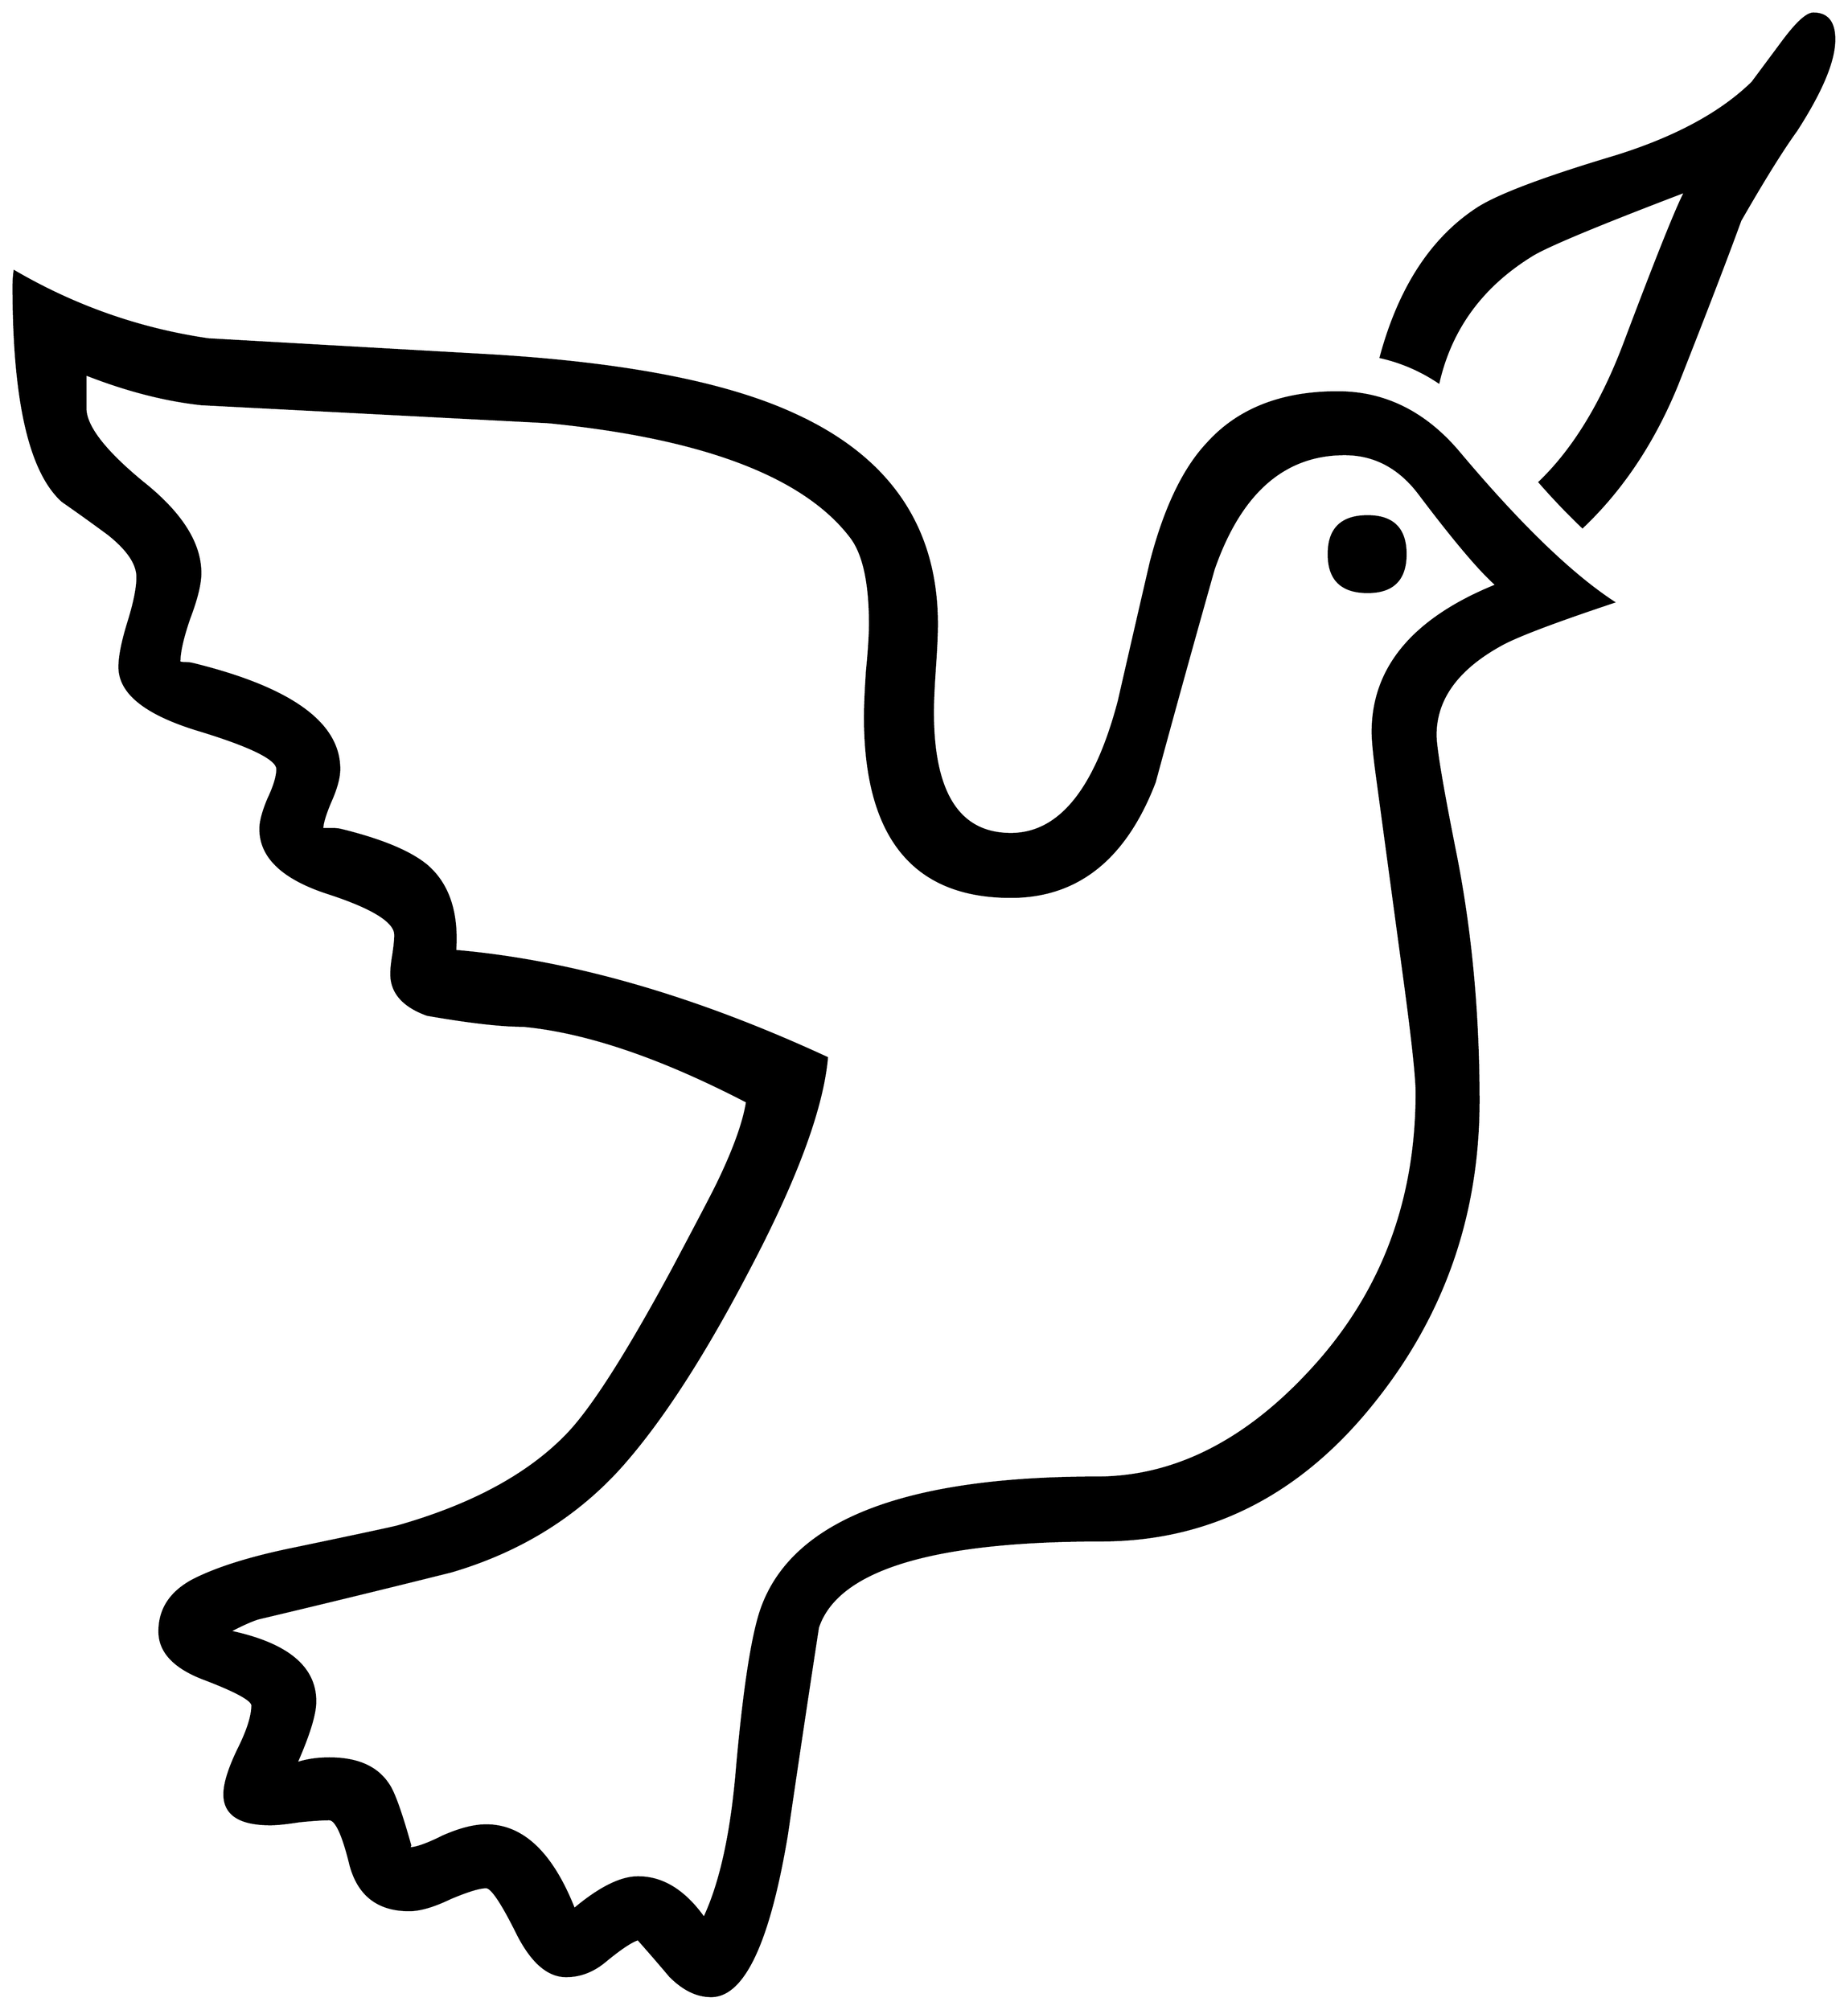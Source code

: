 


\begin{tikzpicture}[y=0.80pt, x=0.80pt, yscale=-1.0, xscale=1.0, inner sep=0pt, outer sep=0pt]
\begin{scope}[shift={(100.0,1706.0)},nonzero rule]
  \path[draw=.,fill=.,line width=1.600pt] (1935.0,-1548.0) ..
    controls (1935.0,-1526.667) and (1922.333,-1496.333) ..
    (1897.0,-1457.0) .. controls (1883.0,-1437.667) and
    (1864.333,-1407.667) .. (1841.0,-1367.0) .. controls
    (1827.667,-1330.333) and (1806.667,-1275.667) .. (1778.0,-1203.0) ..
    controls (1754.667,-1145.667) and (1723.0,-1098.0) ..
    (1683.0,-1060.0) .. controls (1668.333,-1074.0) and
    (1654.0,-1089.0) .. (1640.0,-1105.0) .. controls
    (1674.0,-1137.667) and (1702.333,-1184.0) .. (1725.0,-1244.0) ..
    controls (1757.667,-1330.667) and (1778.0,-1381.333) ..
    (1786.0,-1396.0) .. controls (1702.0,-1364.0) and
    (1651.333,-1343.0) .. (1634.0,-1333.0) .. controls
    (1583.333,-1302.333) and (1551.667,-1259.667) .. (1539.0,-1205.0) ..
    controls (1521.0,-1217.0) and (1501.667,-1225.333) ..
    (1481.0,-1230.0) .. controls (1499.667,-1299.333) and
    (1532.0,-1349.0) .. (1578.0,-1379.0) .. controls
    (1598.667,-1392.333) and (1644.667,-1409.667) .. (1716.0,-1431.0) ..
    controls (1776.0,-1449.667) and (1821.667,-1474.333) ..
    (1853.0,-1505.0) .. controls (1853.0,-1505.0) and
    (1862.667,-1518.0) .. (1882.0,-1544.0) .. controls
    (1896.667,-1564.0) and (1907.333,-1574.0) .. (1914.0,-1574.0) ..
    controls (1928.0,-1574.0) and (1935.0,-1565.333) ..
    (1935.0,-1548.0) -- cycle(1714.0,-985.0) .. controls
    (1654.0,-965.0) and (1616.333,-950.667) .. (1601.0,-942.0) ..
    controls (1557.667,-918.0) and (1536.0,-888.0) ..
    (1536.0,-852.0) .. controls (1536.0,-839.333) and
    (1542.667,-799.667) .. (1556.0,-733.0) .. controls
    (1571.333,-655.667) and (1579.0,-573.333) .. (1579.0,-486.0) ..
    controls (1579.0,-373.333) and (1544.667,-273.667) ..
    (1476.0,-187.0) .. controls (1402.0,-93.0) and
    (1310.333,-46.0) .. (1201.0,-46.0) .. controls (1031.667,-46.0)
    and (937.333,-17.0) .. (918.0,41.0) .. controls (907.333,110.333)
    and (897.0,179.333) .. (887.0,248.0) .. controls (869.0,356.0)
    and (843.667,410.0) .. (811.0,410.0) .. controls (797.0,410.0)
    and (783.333,403.333) .. (770.0,390.0) .. controls (759.333,377.333)
    and (748.667,365.0) .. (738.0,353.0) .. controls (731.333,355.0)
    and (720.333,362.333) .. (705.0,375.0) .. controls (693.0,385.0)
    and (680.0,390.0) .. (666.0,390.0) .. controls (647.333,390.0)
    and (630.667,375.0) .. (616.0,345.0) .. controls (601.333,315.667)
    and (591.333,301.0) .. (586.0,301.0) .. controls (579.333,301.0)
    and (567.333,304.667) .. (550.0,312.0) .. controls (533.333,320.0)
    and (519.667,324.0) .. (509.0,324.0) .. controls (477.667,324.0)
    and (458.0,308.667) .. (450.0,278.0) .. controls (442.667,248.0)
    and (435.667,233.0) .. (429.0,233.0) .. controls (422.333,233.0)
    and (412.333,233.667) .. (399.0,235.0) .. controls (386.333,237.0)
    and (376.667,238.0) .. (370.0,238.0) .. controls (339.333,238.0)
    and (324.0,228.0) .. (324.0,208.0) .. controls (324.0,197.333)
    and (328.667,182.333) .. (338.0,163.0) .. controls (347.333,144.333)
    and (352.0,129.667) .. (352.0,119.0) .. controls (352.0,113.667)
    and (336.333,105.0) .. (305.0,93.0) .. controls (274.333,81.667)
    and (259.0,65.667) .. (259.0,45.0) .. controls (259.0,22.333)
    and (270.667,5.0) .. (294.0,-7.0) .. controls (318.0,-19.0)
    and (351.333,-29.333) .. (394.0,-38.0) .. controls (454.667,-50.667)
    and (489.0,-58.0) .. (497.0,-60.0) .. controls (572.333,-81.333)
    and (629.333,-112.333) .. (668.0,-153.0) .. controls
    (692.667,-179.0) and (727.667,-234.0) .. (773.0,-318.0) ..
    controls (795.667,-360.667) and (810.0,-388.0) .. (816.0,-400.0)
    .. controls (833.333,-435.333) and (843.667,-463.667) ..
    (847.0,-485.0) .. controls (761.0,-529.667) and (686.333,-555.0)
    .. (623.0,-561.0) .. controls (601.0,-561.0) and
    (569.0,-564.667) .. (527.0,-572.0) .. controls (503.0,-580.667)
    and (491.0,-594.333) .. (491.0,-613.0) .. controls
    (491.0,-617.667) and (491.667,-624.0) .. (493.0,-632.0) ..
    controls (494.333,-640.667) and (495.0,-647.333) .. (495.0,-652.0)
    .. controls (495.0,-665.333) and (472.333,-679.333) ..
    (427.0,-694.0) .. controls (382.333,-708.667) and (360.0,-730.0)
    .. (360.0,-758.0) .. controls (360.0,-765.333) and
    (362.667,-775.333) .. (368.0,-788.0) .. controls (374.0,-800.667)
    and (377.0,-810.667) .. (377.0,-818.0) .. controls
    (377.0,-828.0) and (350.667,-841.0) .. (298.0,-857.0) ..
    controls (245.333,-873.0) and (219.0,-894.0) .. (219.0,-920.0)
    .. controls (219.0,-930.667) and (222.0,-945.667) ..
    (228.0,-965.0) .. controls (234.0,-984.333) and (237.0,-999.333)
    .. (237.0,-1010.0) .. controls (237.0,-1023.333) and
    (227.333,-1037.667) .. (208.0,-1053.0) .. controls
    (192.667,-1064.333) and (177.333,-1075.333) .. (162.0,-1086.0) ..
    controls (129.333,-1115.333) and (113.0,-1187.0) ..
    (113.0,-1301.0) .. controls (113.0,-1306.333) and
    (113.333,-1311.333) .. (114.0,-1316.0) .. controls
    (174.667,-1280.667) and (239.333,-1258.0) .. (308.0,-1248.0) ..
    controls (402.0,-1242.667) and (496.0,-1237.333) ..
    (590.0,-1232.0) .. controls (724.667,-1224.0) and
    (826.0,-1204.333) .. (894.0,-1173.0) .. controls
    (989.333,-1129.667) and (1037.0,-1059.667) .. (1037.0,-963.0) ..
    controls (1037.0,-953.0) and (1036.333,-938.333) ..
    (1035.0,-919.0) .. controls (1033.667,-899.667) and
    (1033.0,-885.0) .. (1033.0,-875.0) .. controls
    (1033.0,-793.667) and (1059.0,-753.0) .. (1111.0,-753.0) ..
    controls (1159.667,-753.0) and (1195.667,-797.333) ..
    (1219.0,-886.0) .. controls (1229.667,-932.667) and
    (1240.333,-979.0) .. (1251.0,-1025.0) .. controls
    (1265.0,-1079.0) and (1284.0,-1118.667) .. (1308.0,-1144.0) ..
    controls (1338.667,-1178.0) and (1382.0,-1195.0) ..
    (1438.0,-1195.0) .. controls (1485.333,-1195.0) and
    (1526.0,-1174.667) .. (1560.0,-1134.0) .. controls
    (1620.0,-1062.667) and (1671.333,-1013.0) .. (1714.0,-985.0) --
    cycle(1597.0,-1002.0) .. controls (1580.333,-1016.667) and
    (1554.667,-1047.0) .. (1520.0,-1093.0) .. controls
    (1500.0,-1119.667) and (1475.0,-1133.0) .. (1445.0,-1133.0) ..
    controls (1384.333,-1133.0) and (1340.667,-1094.667) ..
    (1314.0,-1018.0) .. controls (1294.0,-947.333) and
    (1274.333,-876.333) .. (1255.0,-805.0) .. controls
    (1225.667,-728.333) and (1177.667,-690.0) .. (1111.0,-690.0) ..
    controls (1013.667,-690.0) and (965.0,-750.0) ..
    (965.0,-870.0) .. controls (965.0,-880.667) and (965.667,-896.0)
    .. (967.0,-916.0) .. controls (969.0,-936.667) and
    (970.0,-952.333) .. (970.0,-963.0) .. controls (970.0,-1004.333)
    and (963.667,-1033.333) .. (951.0,-1050.0) .. controls
    (904.333,-1111.333) and (803.333,-1149.667) .. (648.0,-1165.0) ..
    controls (532.667,-1171.0) and (417.0,-1177.0) ..
    (301.0,-1183.0) .. controls (264.333,-1187.0) and
    (225.667,-1197.0) .. (185.0,-1213.0) -- (185.0,-1179.0) ..
    controls (185.0,-1161.0) and (204.0,-1136.333) ..
    (242.0,-1105.0) .. controls (280.667,-1074.333) and
    (300.0,-1044.0) .. (300.0,-1014.0) .. controls
    (300.0,-1003.333) and (296.333,-988.333) .. (289.0,-969.0) ..
    controls (282.333,-949.667) and (279.0,-935.0) .. (279.0,-925.0)
    .. controls (279.667,-924.333) and (282.0,-924.0) ..
    (286.0,-924.0) .. controls (288.0,-924.0) and (290.333,-923.667)
    .. (293.0,-923.0) .. controls (390.333,-899.0) and
    (439.0,-864.0) .. (439.0,-818.0) .. controls (439.0,-809.333)
    and (436.0,-798.333) .. (430.0,-785.0) .. controls
    (424.667,-772.333) and (422.0,-763.333) .. (422.0,-758.0) ..
    controls (422.0,-758.0) and (425.333,-758.0) .. (432.0,-758.0)
    .. controls (435.333,-758.0) and (438.333,-757.667) ..
    (441.0,-757.0) .. controls (481.667,-747.0) and (510.333,-735.0)
    .. (527.0,-721.0) .. controls (548.333,-702.333) and
    (557.667,-674.0) .. (555.0,-636.0) .. controls (670.333,-626.0)
    and (794.333,-590.333) .. (927.0,-529.0) .. controls
    (922.333,-477.667) and (895.667,-406.0) .. (847.0,-314.0) ..
    controls (802.333,-228.667) and (760.0,-163.667) .. (720.0,-119.0)
    .. controls (675.333,-69.667) and (619.0,-35.0) .. (551.0,-15.0)
    .. controls (487.0,1.0) and (422.667,16.667) .. (358.0,32.0) ..
    controls (351.333,34.0) and (341.667,38.333) .. (329.0,45.0) ..
    controls (386.333,57.0) and (415.0,80.333) .. (415.0,115.0) ..
    controls (415.0,127.667) and (408.667,148.333) .. (396.0,177.0) ..
    controls (406.0,173.667) and (417.0,172.0) .. (429.0,172.0) ..
    controls (457.0,172.0) and (476.667,180.667) .. (488.0,198.0) ..
    controls (493.333,205.333) and (500.667,225.667) .. (510.0,259.0) --
    (509.0,262.0) .. controls (515.667,262.0) and (527.0,258.0) ..
    (543.0,250.0) .. controls (559.667,242.667) and (574.0,239.0) ..
    (586.0,239.0) .. controls (622.667,239.0) and (652.0,267.0) ..
    (674.0,323.0) .. controls (699.333,301.667) and (720.667,291.0) ..
    (738.0,291.0) .. controls (762.667,291.0) and (784.667,304.667) ..
    (804.0,332.0) .. controls (820.667,296.667) and (831.667,246.333) ..
    (837.0,181.0) .. controls (843.667,106.333) and (851.333,55.0) ..
    (860.0,27.0) .. controls (888.667,-63.667) and (1001.0,-109.0)
    .. (1197.0,-109.0) .. controls (1274.333,-109.0) and
    (1346.0,-145.0) .. (1412.0,-217.0) .. controls
    (1482.0,-293.0) and (1517.0,-385.333) .. (1517.0,-494.0) ..
    controls (1517.0,-509.333) and (1513.0,-546.667) ..
    (1505.0,-606.0) -- (1477.0,-813.0) .. controls
    (1474.333,-833.0) and (1473.0,-847.0) .. (1473.0,-855.0) ..
    controls (1473.0,-919.667) and (1514.333,-968.667) ..
    (1597.0,-1002.0) -- cycle(1506.0,-1033.0) .. controls
    (1506.0,-1007.667) and (1493.333,-995.0) .. (1468.0,-995.0) ..
    controls (1442.0,-995.0) and (1429.0,-1007.667) ..
    (1429.0,-1033.0) .. controls (1429.0,-1058.333) and
    (1442.0,-1071.0) .. (1468.0,-1071.0) .. controls
    (1493.333,-1071.0) and (1506.0,-1058.333) .. (1506.0,-1033.0) --
    cycle;
\end{scope}

\end{tikzpicture}

